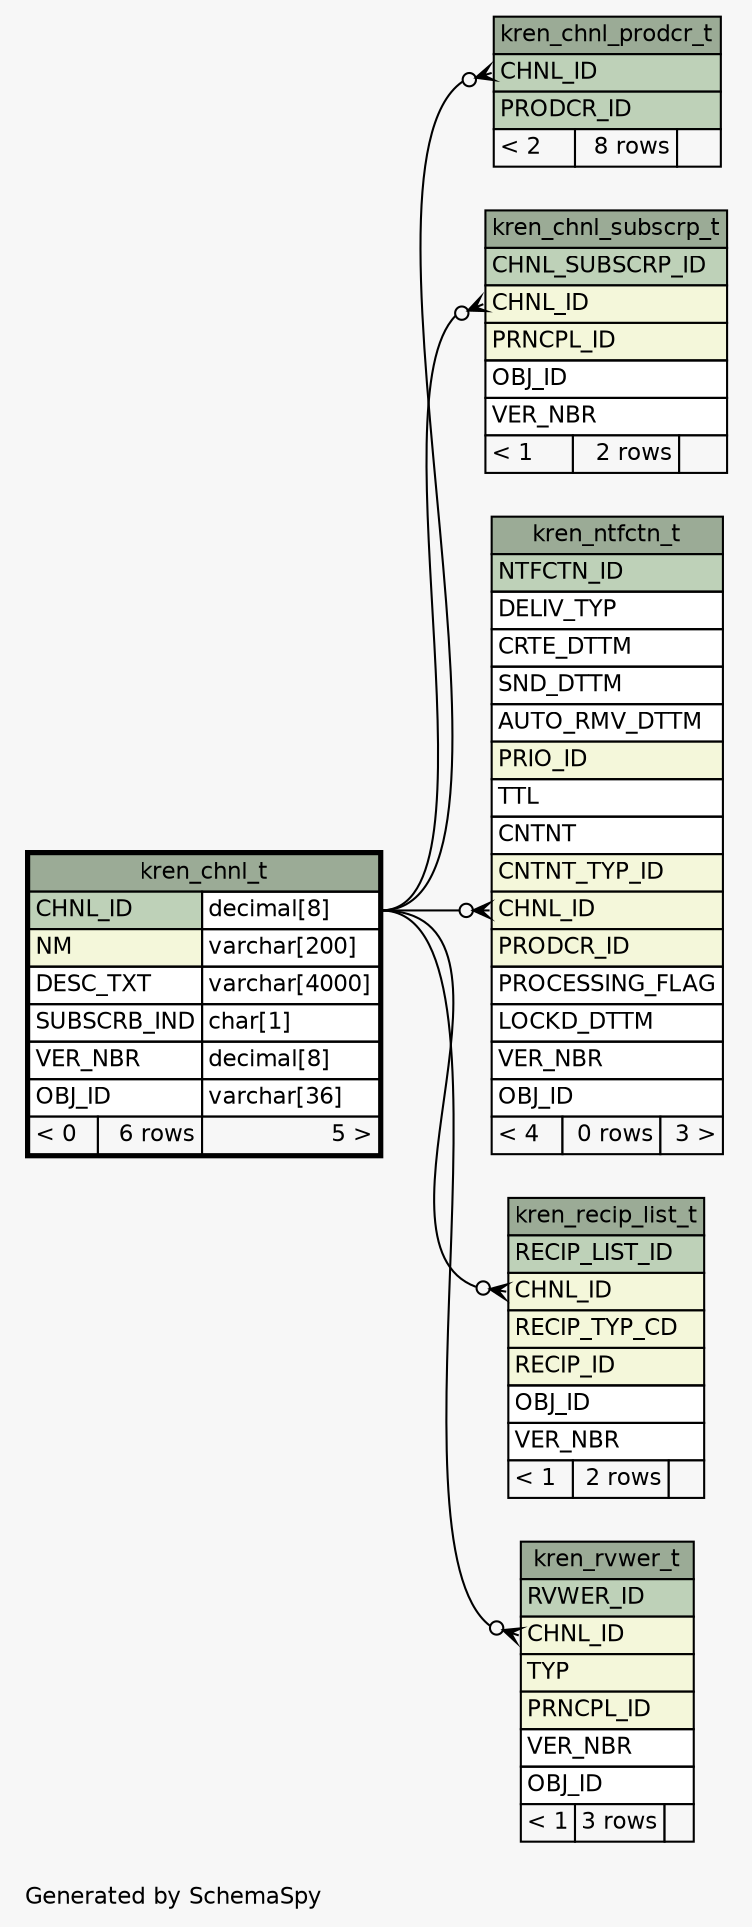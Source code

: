 // dot 2.28.0 on Mac OS X 10.7.2
// SchemaSpy rev 590
digraph "oneDegreeRelationshipsDiagram" {
  graph [
    rankdir="RL"
    bgcolor="#f7f7f7"
    label="\nGenerated by SchemaSpy"
    labeljust="l"
    nodesep="0.18"
    ranksep="0.46"
    fontname="Helvetica"
    fontsize="11"
  ];
  node [
    fontname="Helvetica"
    fontsize="11"
    shape="plaintext"
  ];
  edge [
    arrowsize="0.8"
  ];
  "kren_chnl_prodcr_t":"CHNL_ID":w -> "kren_chnl_t":"CHNL_ID.type":e [arrowhead=none dir=back arrowtail=crowodot];
  "kren_chnl_subscrp_t":"CHNL_ID":w -> "kren_chnl_t":"CHNL_ID.type":e [arrowhead=none dir=back arrowtail=crowodot];
  "kren_ntfctn_t":"CHNL_ID":w -> "kren_chnl_t":"CHNL_ID.type":e [arrowhead=none dir=back arrowtail=crowodot];
  "kren_recip_list_t":"CHNL_ID":w -> "kren_chnl_t":"CHNL_ID.type":e [arrowhead=none dir=back arrowtail=crowodot];
  "kren_rvwer_t":"CHNL_ID":w -> "kren_chnl_t":"CHNL_ID.type":e [arrowhead=none dir=back arrowtail=crowodot];
  "kren_chnl_prodcr_t" [
    label=<
    <TABLE BORDER="0" CELLBORDER="1" CELLSPACING="0" BGCOLOR="#ffffff">
      <TR><TD COLSPAN="3" BGCOLOR="#9bab96" ALIGN="CENTER">kren_chnl_prodcr_t</TD></TR>
      <TR><TD PORT="CHNL_ID" COLSPAN="3" BGCOLOR="#bed1b8" ALIGN="LEFT">CHNL_ID</TD></TR>
      <TR><TD PORT="PRODCR_ID" COLSPAN="3" BGCOLOR="#bed1b8" ALIGN="LEFT">PRODCR_ID</TD></TR>
      <TR><TD ALIGN="LEFT" BGCOLOR="#f7f7f7">&lt; 2</TD><TD ALIGN="RIGHT" BGCOLOR="#f7f7f7">8 rows</TD><TD ALIGN="RIGHT" BGCOLOR="#f7f7f7">  </TD></TR>
    </TABLE>>
    URL="kren_chnl_prodcr_t.html"
    tooltip="kren_chnl_prodcr_t"
  ];
  "kren_chnl_subscrp_t" [
    label=<
    <TABLE BORDER="0" CELLBORDER="1" CELLSPACING="0" BGCOLOR="#ffffff">
      <TR><TD COLSPAN="3" BGCOLOR="#9bab96" ALIGN="CENTER">kren_chnl_subscrp_t</TD></TR>
      <TR><TD PORT="CHNL_SUBSCRP_ID" COLSPAN="3" BGCOLOR="#bed1b8" ALIGN="LEFT">CHNL_SUBSCRP_ID</TD></TR>
      <TR><TD PORT="CHNL_ID" COLSPAN="3" BGCOLOR="#f4f7da" ALIGN="LEFT">CHNL_ID</TD></TR>
      <TR><TD PORT="PRNCPL_ID" COLSPAN="3" BGCOLOR="#f4f7da" ALIGN="LEFT">PRNCPL_ID</TD></TR>
      <TR><TD PORT="OBJ_ID" COLSPAN="3" ALIGN="LEFT">OBJ_ID</TD></TR>
      <TR><TD PORT="VER_NBR" COLSPAN="3" ALIGN="LEFT">VER_NBR</TD></TR>
      <TR><TD ALIGN="LEFT" BGCOLOR="#f7f7f7">&lt; 1</TD><TD ALIGN="RIGHT" BGCOLOR="#f7f7f7">2 rows</TD><TD ALIGN="RIGHT" BGCOLOR="#f7f7f7">  </TD></TR>
    </TABLE>>
    URL="kren_chnl_subscrp_t.html"
    tooltip="kren_chnl_subscrp_t"
  ];
  "kren_chnl_t" [
    label=<
    <TABLE BORDER="2" CELLBORDER="1" CELLSPACING="0" BGCOLOR="#ffffff">
      <TR><TD COLSPAN="3" BGCOLOR="#9bab96" ALIGN="CENTER">kren_chnl_t</TD></TR>
      <TR><TD PORT="CHNL_ID" COLSPAN="2" BGCOLOR="#bed1b8" ALIGN="LEFT">CHNL_ID</TD><TD PORT="CHNL_ID.type" ALIGN="LEFT">decimal[8]</TD></TR>
      <TR><TD PORT="NM" COLSPAN="2" BGCOLOR="#f4f7da" ALIGN="LEFT">NM</TD><TD PORT="NM.type" ALIGN="LEFT">varchar[200]</TD></TR>
      <TR><TD PORT="DESC_TXT" COLSPAN="2" ALIGN="LEFT">DESC_TXT</TD><TD PORT="DESC_TXT.type" ALIGN="LEFT">varchar[4000]</TD></TR>
      <TR><TD PORT="SUBSCRB_IND" COLSPAN="2" ALIGN="LEFT">SUBSCRB_IND</TD><TD PORT="SUBSCRB_IND.type" ALIGN="LEFT">char[1]</TD></TR>
      <TR><TD PORT="VER_NBR" COLSPAN="2" ALIGN="LEFT">VER_NBR</TD><TD PORT="VER_NBR.type" ALIGN="LEFT">decimal[8]</TD></TR>
      <TR><TD PORT="OBJ_ID" COLSPAN="2" ALIGN="LEFT">OBJ_ID</TD><TD PORT="OBJ_ID.type" ALIGN="LEFT">varchar[36]</TD></TR>
      <TR><TD ALIGN="LEFT" BGCOLOR="#f7f7f7">&lt; 0</TD><TD ALIGN="RIGHT" BGCOLOR="#f7f7f7">6 rows</TD><TD ALIGN="RIGHT" BGCOLOR="#f7f7f7">5 &gt;</TD></TR>
    </TABLE>>
    URL="kren_chnl_t.html"
    tooltip="kren_chnl_t"
  ];
  "kren_ntfctn_t" [
    label=<
    <TABLE BORDER="0" CELLBORDER="1" CELLSPACING="0" BGCOLOR="#ffffff">
      <TR><TD COLSPAN="3" BGCOLOR="#9bab96" ALIGN="CENTER">kren_ntfctn_t</TD></TR>
      <TR><TD PORT="NTFCTN_ID" COLSPAN="3" BGCOLOR="#bed1b8" ALIGN="LEFT">NTFCTN_ID</TD></TR>
      <TR><TD PORT="DELIV_TYP" COLSPAN="3" ALIGN="LEFT">DELIV_TYP</TD></TR>
      <TR><TD PORT="CRTE_DTTM" COLSPAN="3" ALIGN="LEFT">CRTE_DTTM</TD></TR>
      <TR><TD PORT="SND_DTTM" COLSPAN="3" ALIGN="LEFT">SND_DTTM</TD></TR>
      <TR><TD PORT="AUTO_RMV_DTTM" COLSPAN="3" ALIGN="LEFT">AUTO_RMV_DTTM</TD></TR>
      <TR><TD PORT="PRIO_ID" COLSPAN="3" BGCOLOR="#f4f7da" ALIGN="LEFT">PRIO_ID</TD></TR>
      <TR><TD PORT="TTL" COLSPAN="3" ALIGN="LEFT">TTL</TD></TR>
      <TR><TD PORT="CNTNT" COLSPAN="3" ALIGN="LEFT">CNTNT</TD></TR>
      <TR><TD PORT="CNTNT_TYP_ID" COLSPAN="3" BGCOLOR="#f4f7da" ALIGN="LEFT">CNTNT_TYP_ID</TD></TR>
      <TR><TD PORT="CHNL_ID" COLSPAN="3" BGCOLOR="#f4f7da" ALIGN="LEFT">CHNL_ID</TD></TR>
      <TR><TD PORT="PRODCR_ID" COLSPAN="3" BGCOLOR="#f4f7da" ALIGN="LEFT">PRODCR_ID</TD></TR>
      <TR><TD PORT="PROCESSING_FLAG" COLSPAN="3" ALIGN="LEFT">PROCESSING_FLAG</TD></TR>
      <TR><TD PORT="LOCKD_DTTM" COLSPAN="3" ALIGN="LEFT">LOCKD_DTTM</TD></TR>
      <TR><TD PORT="VER_NBR" COLSPAN="3" ALIGN="LEFT">VER_NBR</TD></TR>
      <TR><TD PORT="OBJ_ID" COLSPAN="3" ALIGN="LEFT">OBJ_ID</TD></TR>
      <TR><TD ALIGN="LEFT" BGCOLOR="#f7f7f7">&lt; 4</TD><TD ALIGN="RIGHT" BGCOLOR="#f7f7f7">0 rows</TD><TD ALIGN="RIGHT" BGCOLOR="#f7f7f7">3 &gt;</TD></TR>
    </TABLE>>
    URL="kren_ntfctn_t.html"
    tooltip="kren_ntfctn_t"
  ];
  "kren_recip_list_t" [
    label=<
    <TABLE BORDER="0" CELLBORDER="1" CELLSPACING="0" BGCOLOR="#ffffff">
      <TR><TD COLSPAN="3" BGCOLOR="#9bab96" ALIGN="CENTER">kren_recip_list_t</TD></TR>
      <TR><TD PORT="RECIP_LIST_ID" COLSPAN="3" BGCOLOR="#bed1b8" ALIGN="LEFT">RECIP_LIST_ID</TD></TR>
      <TR><TD PORT="CHNL_ID" COLSPAN="3" BGCOLOR="#f4f7da" ALIGN="LEFT">CHNL_ID</TD></TR>
      <TR><TD PORT="RECIP_TYP_CD" COLSPAN="3" BGCOLOR="#f4f7da" ALIGN="LEFT">RECIP_TYP_CD</TD></TR>
      <TR><TD PORT="RECIP_ID" COLSPAN="3" BGCOLOR="#f4f7da" ALIGN="LEFT">RECIP_ID</TD></TR>
      <TR><TD PORT="OBJ_ID" COLSPAN="3" ALIGN="LEFT">OBJ_ID</TD></TR>
      <TR><TD PORT="VER_NBR" COLSPAN="3" ALIGN="LEFT">VER_NBR</TD></TR>
      <TR><TD ALIGN="LEFT" BGCOLOR="#f7f7f7">&lt; 1</TD><TD ALIGN="RIGHT" BGCOLOR="#f7f7f7">2 rows</TD><TD ALIGN="RIGHT" BGCOLOR="#f7f7f7">  </TD></TR>
    </TABLE>>
    URL="kren_recip_list_t.html"
    tooltip="kren_recip_list_t"
  ];
  "kren_rvwer_t" [
    label=<
    <TABLE BORDER="0" CELLBORDER="1" CELLSPACING="0" BGCOLOR="#ffffff">
      <TR><TD COLSPAN="3" BGCOLOR="#9bab96" ALIGN="CENTER">kren_rvwer_t</TD></TR>
      <TR><TD PORT="RVWER_ID" COLSPAN="3" BGCOLOR="#bed1b8" ALIGN="LEFT">RVWER_ID</TD></TR>
      <TR><TD PORT="CHNL_ID" COLSPAN="3" BGCOLOR="#f4f7da" ALIGN="LEFT">CHNL_ID</TD></TR>
      <TR><TD PORT="TYP" COLSPAN="3" BGCOLOR="#f4f7da" ALIGN="LEFT">TYP</TD></TR>
      <TR><TD PORT="PRNCPL_ID" COLSPAN="3" BGCOLOR="#f4f7da" ALIGN="LEFT">PRNCPL_ID</TD></TR>
      <TR><TD PORT="VER_NBR" COLSPAN="3" ALIGN="LEFT">VER_NBR</TD></TR>
      <TR><TD PORT="OBJ_ID" COLSPAN="3" ALIGN="LEFT">OBJ_ID</TD></TR>
      <TR><TD ALIGN="LEFT" BGCOLOR="#f7f7f7">&lt; 1</TD><TD ALIGN="RIGHT" BGCOLOR="#f7f7f7">3 rows</TD><TD ALIGN="RIGHT" BGCOLOR="#f7f7f7">  </TD></TR>
    </TABLE>>
    URL="kren_rvwer_t.html"
    tooltip="kren_rvwer_t"
  ];
}
